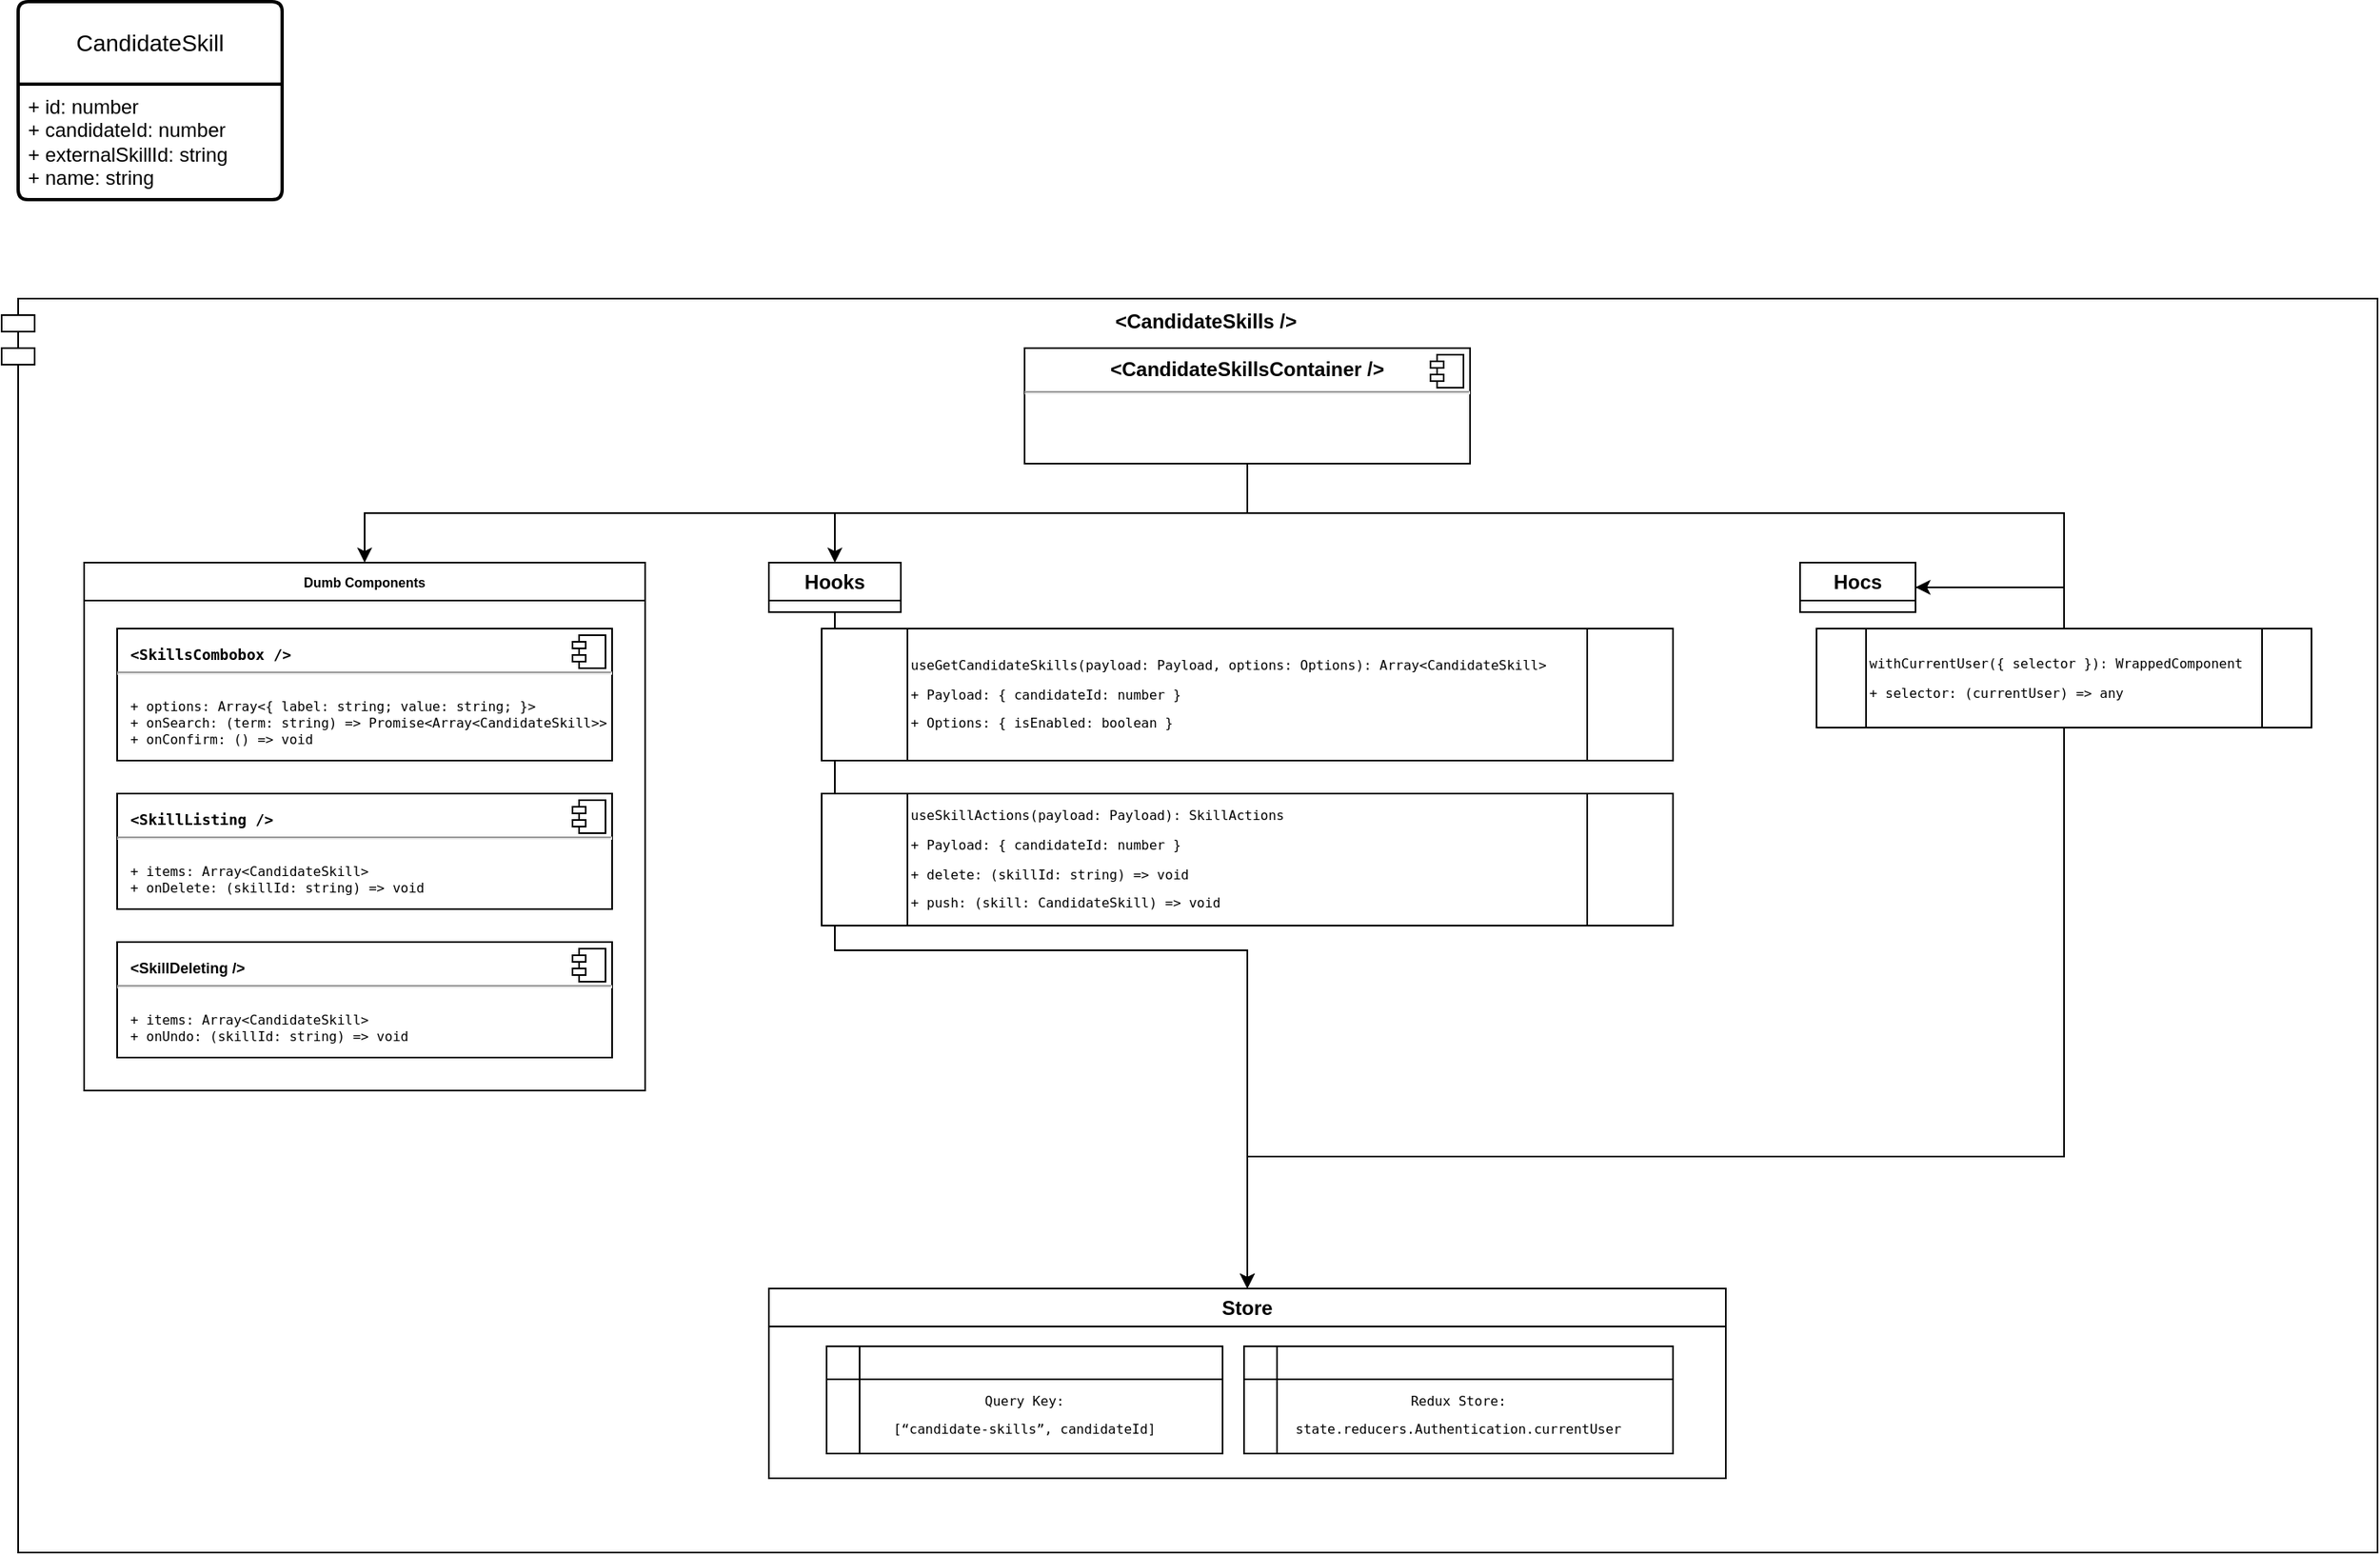 <mxfile version="23.0.2" type="github">
  <diagram name="Page-1" id="Ydpoth9UsnyeeqmrrdpT">
    <mxGraphModel dx="2630" dy="1004" grid="1" gridSize="10" guides="1" tooltips="1" connect="1" arrows="1" fold="1" page="1" pageScale="1" pageWidth="827" pageHeight="1169" math="0" shadow="0">
      <root>
        <mxCell id="0" />
        <mxCell id="1" parent="0" />
        <mxCell id="IEZz8bdBtgsBV2-rqPaP-75" value="&lt;b&gt;&amp;lt;CandidateSkills /&amp;gt;&lt;/b&gt;" style="shape=module;align=left;spacingLeft=20;align=center;verticalAlign=top;whiteSpace=wrap;html=1;" vertex="1" parent="1">
          <mxGeometry x="-720" y="440" width="1440" height="760" as="geometry" />
        </mxCell>
        <mxCell id="IEZz8bdBtgsBV2-rqPaP-102" style="edgeStyle=orthogonalEdgeStyle;rounded=0;orthogonalLoop=1;jettySize=auto;html=1;" edge="1" parent="1" source="IEZz8bdBtgsBV2-rqPaP-72" target="IEZz8bdBtgsBV2-rqPaP-100">
          <mxGeometry relative="1" as="geometry">
            <Array as="points">
              <mxPoint x="35" y="570" />
              <mxPoint x="530" y="570" />
            </Array>
          </mxGeometry>
        </mxCell>
        <mxCell id="IEZz8bdBtgsBV2-rqPaP-72" value="&lt;p style=&quot;margin:0px;margin-top:6px;text-align:center;&quot;&gt;&lt;b&gt;&amp;lt;CandidateSkillsContainer /&amp;gt;&lt;/b&gt;&lt;/p&gt;&lt;hr&gt;&lt;p style=&quot;margin:0px;margin-left:8px;&quot;&gt;&lt;br&gt;&lt;/p&gt;" style="align=left;overflow=fill;html=1;dropTarget=0;whiteSpace=wrap;" vertex="1" parent="1">
          <mxGeometry x="-100" y="470" width="270" height="70" as="geometry" />
        </mxCell>
        <mxCell id="IEZz8bdBtgsBV2-rqPaP-73" value="" style="shape=component;jettyWidth=8;jettyHeight=4;" vertex="1" parent="IEZz8bdBtgsBV2-rqPaP-72">
          <mxGeometry x="1" width="20" height="20" relative="1" as="geometry">
            <mxPoint x="-24" y="4" as="offset" />
          </mxGeometry>
        </mxCell>
        <mxCell id="IEZz8bdBtgsBV2-rqPaP-4" value="Dumb Components" style="swimlane;whiteSpace=wrap;html=1;align=center;fontSize=8;" vertex="1" parent="1">
          <mxGeometry x="-670" y="600" width="340" height="320" as="geometry">
            <mxRectangle x="-670" y="600" width="110" height="30" as="alternateBounds" />
          </mxGeometry>
        </mxCell>
        <mxCell id="IEZz8bdBtgsBV2-rqPaP-63" value="&lt;pre style=&quot;margin: 0px 0px 0px 8px; font-size: 9px;&quot;&gt;&lt;b style=&quot;font-size: 9px;&quot;&gt;&lt;br&gt;&lt;/b&gt;&lt;/pre&gt;&lt;pre style=&quot;margin: 0px 0px 0px 8px; font-size: 9px;&quot;&gt;&lt;b style=&quot;font-size: 9px;&quot;&gt;&amp;lt;SkillsCombobox /&amp;gt;&lt;/b&gt;&lt;br&gt;&lt;/pre&gt;&lt;hr&gt;&amp;nbsp; &amp;nbsp;&lt;br&gt;&lt;pre style=&quot;margin: 0px 0px 0px 8px; font-size: 8px;&quot;&gt;+ options: Array&amp;lt;{ label: string; value: string; }&amp;gt;&lt;br&gt;+ onSearch: (term: string) =&amp;gt; Promise&amp;lt;Array&amp;lt;CandidateSkill&amp;gt;&amp;gt;&lt;br&gt;+ onConfirm: () =&amp;gt; void&lt;/pre&gt;" style="align=left;overflow=fill;html=1;dropTarget=0;whiteSpace=wrap;fontSize=9;" vertex="1" parent="IEZz8bdBtgsBV2-rqPaP-4">
          <mxGeometry x="20" y="40" width="300" height="80" as="geometry" />
        </mxCell>
        <mxCell id="IEZz8bdBtgsBV2-rqPaP-64" value="" style="shape=component;jettyWidth=8;jettyHeight=4;" vertex="1" parent="IEZz8bdBtgsBV2-rqPaP-63">
          <mxGeometry x="1" width="20" height="20" relative="1" as="geometry">
            <mxPoint x="-24" y="4" as="offset" />
          </mxGeometry>
        </mxCell>
        <mxCell id="IEZz8bdBtgsBV2-rqPaP-68" value="&lt;pre style=&quot;margin: 0px 0px 0px 8px; font-size: 9px;&quot;&gt;&lt;b style=&quot;font-size: 9px;&quot;&gt;&lt;br&gt;&lt;/b&gt;&lt;/pre&gt;&lt;pre style=&quot;margin: 0px 0px 0px 8px; font-size: 9px;&quot;&gt;&lt;b style=&quot;font-size: 9px;&quot;&gt;&amp;lt;SkillListing /&amp;gt;&lt;/b&gt;&lt;/pre&gt;&lt;hr&gt;&lt;br&gt;&lt;pre style=&quot;margin: 0px 0px 0px 8px; font-size: 8px;&quot;&gt;+ items: Array&amp;lt;CandidateSkill&amp;gt;&lt;br&gt;+ onDelete: (skillId: string) =&amp;gt; void&lt;br&gt;&lt;/pre&gt;" style="align=left;overflow=fill;html=1;dropTarget=0;whiteSpace=wrap;fontSize=9;" vertex="1" parent="IEZz8bdBtgsBV2-rqPaP-4">
          <mxGeometry x="20" y="140" width="300" height="70" as="geometry" />
        </mxCell>
        <mxCell id="IEZz8bdBtgsBV2-rqPaP-69" value="" style="shape=component;jettyWidth=8;jettyHeight=4;" vertex="1" parent="IEZz8bdBtgsBV2-rqPaP-68">
          <mxGeometry x="1" width="20" height="20" relative="1" as="geometry">
            <mxPoint x="-24" y="4" as="offset" />
          </mxGeometry>
        </mxCell>
        <mxCell id="IEZz8bdBtgsBV2-rqPaP-70" value="&lt;pre style=&quot;margin: 0px 0px 0px 8px; font-size: 9px;&quot;&gt;&lt;b style=&quot;background-color: initial; font-family: Helvetica; white-space: normal;&quot;&gt;&lt;br&gt;&lt;/b&gt;&lt;/pre&gt;&lt;pre style=&quot;margin: 0px 0px 0px 8px; font-size: 9px;&quot;&gt;&lt;b style=&quot;background-color: initial; font-family: Helvetica; white-space: normal;&quot;&gt;&amp;lt;SkillDeleting /&amp;gt;&lt;/b&gt;&lt;br&gt;&lt;/pre&gt;&lt;hr&gt;&lt;pre style=&quot;margin: 0px 0px 0px 8px; font-size: 9px;&quot;&gt;&lt;br&gt;&lt;/pre&gt;&lt;pre style=&quot;margin: 0px 0px 0px 8px; font-size: 8px;&quot;&gt;+ items: Array&amp;lt;CandidateSkill&amp;gt;&lt;br&gt;+ onUndo: (skillId: string) =&amp;gt; void&lt;br&gt;&lt;/pre&gt;" style="align=left;overflow=fill;html=1;dropTarget=0;whiteSpace=wrap;fontSize=9;" vertex="1" parent="IEZz8bdBtgsBV2-rqPaP-4">
          <mxGeometry x="20" y="230" width="300" height="70" as="geometry" />
        </mxCell>
        <mxCell id="IEZz8bdBtgsBV2-rqPaP-71" value="" style="shape=component;jettyWidth=8;jettyHeight=4;" vertex="1" parent="IEZz8bdBtgsBV2-rqPaP-70">
          <mxGeometry x="1" width="20" height="20" relative="1" as="geometry">
            <mxPoint x="-24" y="4" as="offset" />
          </mxGeometry>
        </mxCell>
        <mxCell id="IEZz8bdBtgsBV2-rqPaP-103" style="edgeStyle=orthogonalEdgeStyle;rounded=0;orthogonalLoop=1;jettySize=auto;html=1;entryX=0.5;entryY=0;entryDx=0;entryDy=0;" edge="1" parent="1" source="IEZz8bdBtgsBV2-rqPaP-10" target="IEZz8bdBtgsBV2-rqPaP-94">
          <mxGeometry relative="1" as="geometry" />
        </mxCell>
        <mxCell id="IEZz8bdBtgsBV2-rqPaP-10" value="Hooks" style="swimlane;whiteSpace=wrap;html=1;" vertex="1" collapsed="1" parent="1">
          <mxGeometry x="-255" y="600" width="80" height="30" as="geometry">
            <mxRectangle x="-255" y="600" width="580" height="250" as="alternateBounds" />
          </mxGeometry>
        </mxCell>
        <mxCell id="IEZz8bdBtgsBV2-rqPaP-78" style="edgeStyle=orthogonalEdgeStyle;rounded=0;orthogonalLoop=1;jettySize=auto;html=1;exitX=0.5;exitY=1;exitDx=0;exitDy=0;" edge="1" parent="IEZz8bdBtgsBV2-rqPaP-10">
          <mxGeometry relative="1" as="geometry">
            <mxPoint x="295" y="120" as="sourcePoint" />
            <mxPoint x="295" y="120" as="targetPoint" />
          </mxGeometry>
        </mxCell>
        <mxCell id="IEZz8bdBtgsBV2-rqPaP-29" style="edgeStyle=orthogonalEdgeStyle;rounded=0;orthogonalLoop=1;jettySize=auto;html=1;exitX=0.5;exitY=1;exitDx=0;exitDy=0;" edge="1" parent="1" source="IEZz8bdBtgsBV2-rqPaP-72" target="IEZz8bdBtgsBV2-rqPaP-10">
          <mxGeometry relative="1" as="geometry">
            <mxPoint x="470" y="600" as="sourcePoint" />
          </mxGeometry>
        </mxCell>
        <mxCell id="IEZz8bdBtgsBV2-rqPaP-37" style="edgeStyle=orthogonalEdgeStyle;rounded=0;orthogonalLoop=1;jettySize=auto;html=1;exitX=0.5;exitY=1;exitDx=0;exitDy=0;entryX=0.5;entryY=0;entryDx=0;entryDy=0;" edge="1" parent="1" source="IEZz8bdBtgsBV2-rqPaP-72" target="IEZz8bdBtgsBV2-rqPaP-4">
          <mxGeometry relative="1" as="geometry">
            <mxPoint x="470" y="650" as="sourcePoint" />
          </mxGeometry>
        </mxCell>
        <mxCell id="IEZz8bdBtgsBV2-rqPaP-84" value="&lt;pre style=&quot;font-size: 8px;&quot;&gt;useGetCandidateSkills(payload: Payload, options: Options): Array&amp;lt;CandidateSkill&amp;gt;&lt;/pre&gt;&lt;pre style=&quot;font-size: 8px;&quot;&gt;+ Payload: { candidateId: number }&lt;br&gt;&lt;/pre&gt;&lt;pre style=&quot;font-size: 8px;&quot;&gt;+ Options: { isEnabled: boolean }&lt;/pre&gt;" style="shape=process;whiteSpace=wrap;html=1;backgroundOutline=1;align=left;" vertex="1" parent="1">
          <mxGeometry x="-223" y="640" width="516" height="80" as="geometry" />
        </mxCell>
        <mxCell id="IEZz8bdBtgsBV2-rqPaP-86" value="&lt;pre style=&quot;font-size: 8px;&quot;&gt;useSkillActions(payload: Payload): SkillActions&lt;/pre&gt;&lt;pre style=&quot;font-size: 8px;&quot;&gt;+ Payload: { candidateId: number }&lt;br&gt;&lt;/pre&gt;&lt;pre style=&quot;font-size: 8px;&quot;&gt;+ delete: (skillId: string) =&amp;gt; void&lt;/pre&gt;&lt;pre style=&quot;font-size: 8px;&quot;&gt;+ push: (skill: CandidateSkill) =&amp;gt; void&lt;/pre&gt;" style="shape=process;whiteSpace=wrap;html=1;backgroundOutline=1;align=left;" vertex="1" parent="1">
          <mxGeometry x="-223" y="740" width="516" height="80" as="geometry" />
        </mxCell>
        <mxCell id="IEZz8bdBtgsBV2-rqPaP-94" value="Store" style="swimlane;whiteSpace=wrap;html=1;" vertex="1" parent="1">
          <mxGeometry x="-255" y="1040" width="580" height="115" as="geometry" />
        </mxCell>
        <mxCell id="IEZz8bdBtgsBV2-rqPaP-95" style="edgeStyle=orthogonalEdgeStyle;rounded=0;orthogonalLoop=1;jettySize=auto;html=1;exitX=0.5;exitY=1;exitDx=0;exitDy=0;" edge="1" parent="IEZz8bdBtgsBV2-rqPaP-94">
          <mxGeometry relative="1" as="geometry">
            <mxPoint x="295" y="120" as="sourcePoint" />
            <mxPoint x="295" y="120" as="targetPoint" />
          </mxGeometry>
        </mxCell>
        <mxCell id="IEZz8bdBtgsBV2-rqPaP-97" value="&lt;pre style=&quot;font-size: 8px;&quot;&gt;&lt;br&gt;&lt;/pre&gt;&lt;pre style=&quot;font-size: 8px;&quot;&gt;Query Key:&lt;/pre&gt;&lt;pre style=&quot;font-size: 8px;&quot;&gt;[“candidate-skills”, candidateId]&lt;/pre&gt;" style="shape=internalStorage;whiteSpace=wrap;html=1;backgroundOutline=1;" vertex="1" parent="IEZz8bdBtgsBV2-rqPaP-94">
          <mxGeometry x="35" y="35" width="240" height="65" as="geometry" />
        </mxCell>
        <mxCell id="IEZz8bdBtgsBV2-rqPaP-98" value="&lt;pre style=&quot;font-size: 8px;&quot;&gt;&lt;br&gt;&lt;/pre&gt;&lt;pre style=&quot;font-size: 8px;&quot;&gt;Redux Store:&lt;/pre&gt;&lt;pre style=&quot;font-size: 8px;&quot;&gt;state.reducers.Authentication.currentUser&lt;/pre&gt;" style="shape=internalStorage;whiteSpace=wrap;html=1;backgroundOutline=1;" vertex="1" parent="IEZz8bdBtgsBV2-rqPaP-94">
          <mxGeometry x="288" y="35" width="260" height="65" as="geometry" />
        </mxCell>
        <mxCell id="IEZz8bdBtgsBV2-rqPaP-104" style="edgeStyle=orthogonalEdgeStyle;rounded=0;orthogonalLoop=1;jettySize=auto;html=1;" edge="1" parent="1" source="IEZz8bdBtgsBV2-rqPaP-100" target="IEZz8bdBtgsBV2-rqPaP-94">
          <mxGeometry relative="1" as="geometry">
            <Array as="points">
              <mxPoint x="530" y="960" />
              <mxPoint x="35" y="960" />
            </Array>
          </mxGeometry>
        </mxCell>
        <mxCell id="IEZz8bdBtgsBV2-rqPaP-100" value="Hocs" style="swimlane;whiteSpace=wrap;html=1;" vertex="1" collapsed="1" parent="1">
          <mxGeometry x="370" y="600" width="70" height="30" as="geometry">
            <mxRectangle x="370" y="600" width="320" height="250" as="alternateBounds" />
          </mxGeometry>
        </mxCell>
        <mxCell id="IEZz8bdBtgsBV2-rqPaP-101" value="&lt;pre style=&quot;font-size: 8px;&quot;&gt;withCurrentUser({ selector }): WrappedComponent&lt;/pre&gt;&lt;pre style=&quot;font-size: 8px;&quot;&gt;+ selector: (currentUser) =&amp;gt; any&lt;/pre&gt;" style="shape=process;whiteSpace=wrap;html=1;backgroundOutline=1;align=left;" vertex="1" parent="1">
          <mxGeometry x="380" y="640" width="300" height="60" as="geometry" />
        </mxCell>
        <mxCell id="IEZz8bdBtgsBV2-rqPaP-105" value="CandidateSkill" style="swimlane;childLayout=stackLayout;horizontal=1;startSize=50;horizontalStack=0;rounded=1;fontSize=14;fontStyle=0;strokeWidth=2;resizeParent=0;resizeLast=1;shadow=0;dashed=0;align=center;arcSize=4;whiteSpace=wrap;html=1;" vertex="1" parent="1">
          <mxGeometry x="-710" y="260" width="160" height="120" as="geometry">
            <mxRectangle x="-710" y="260" width="130" height="50" as="alternateBounds" />
          </mxGeometry>
        </mxCell>
        <mxCell id="IEZz8bdBtgsBV2-rqPaP-106" value="+ id: number&lt;br&gt;+ candidateId: number&lt;br&gt;+ externalSkillId: string&lt;br&gt;+&amp;nbsp;name: string" style="align=left;strokeColor=none;fillColor=none;spacingLeft=4;fontSize=12;verticalAlign=top;resizable=0;rotatable=0;part=1;html=1;" vertex="1" parent="IEZz8bdBtgsBV2-rqPaP-105">
          <mxGeometry y="50" width="160" height="70" as="geometry" />
        </mxCell>
      </root>
    </mxGraphModel>
  </diagram>
</mxfile>
